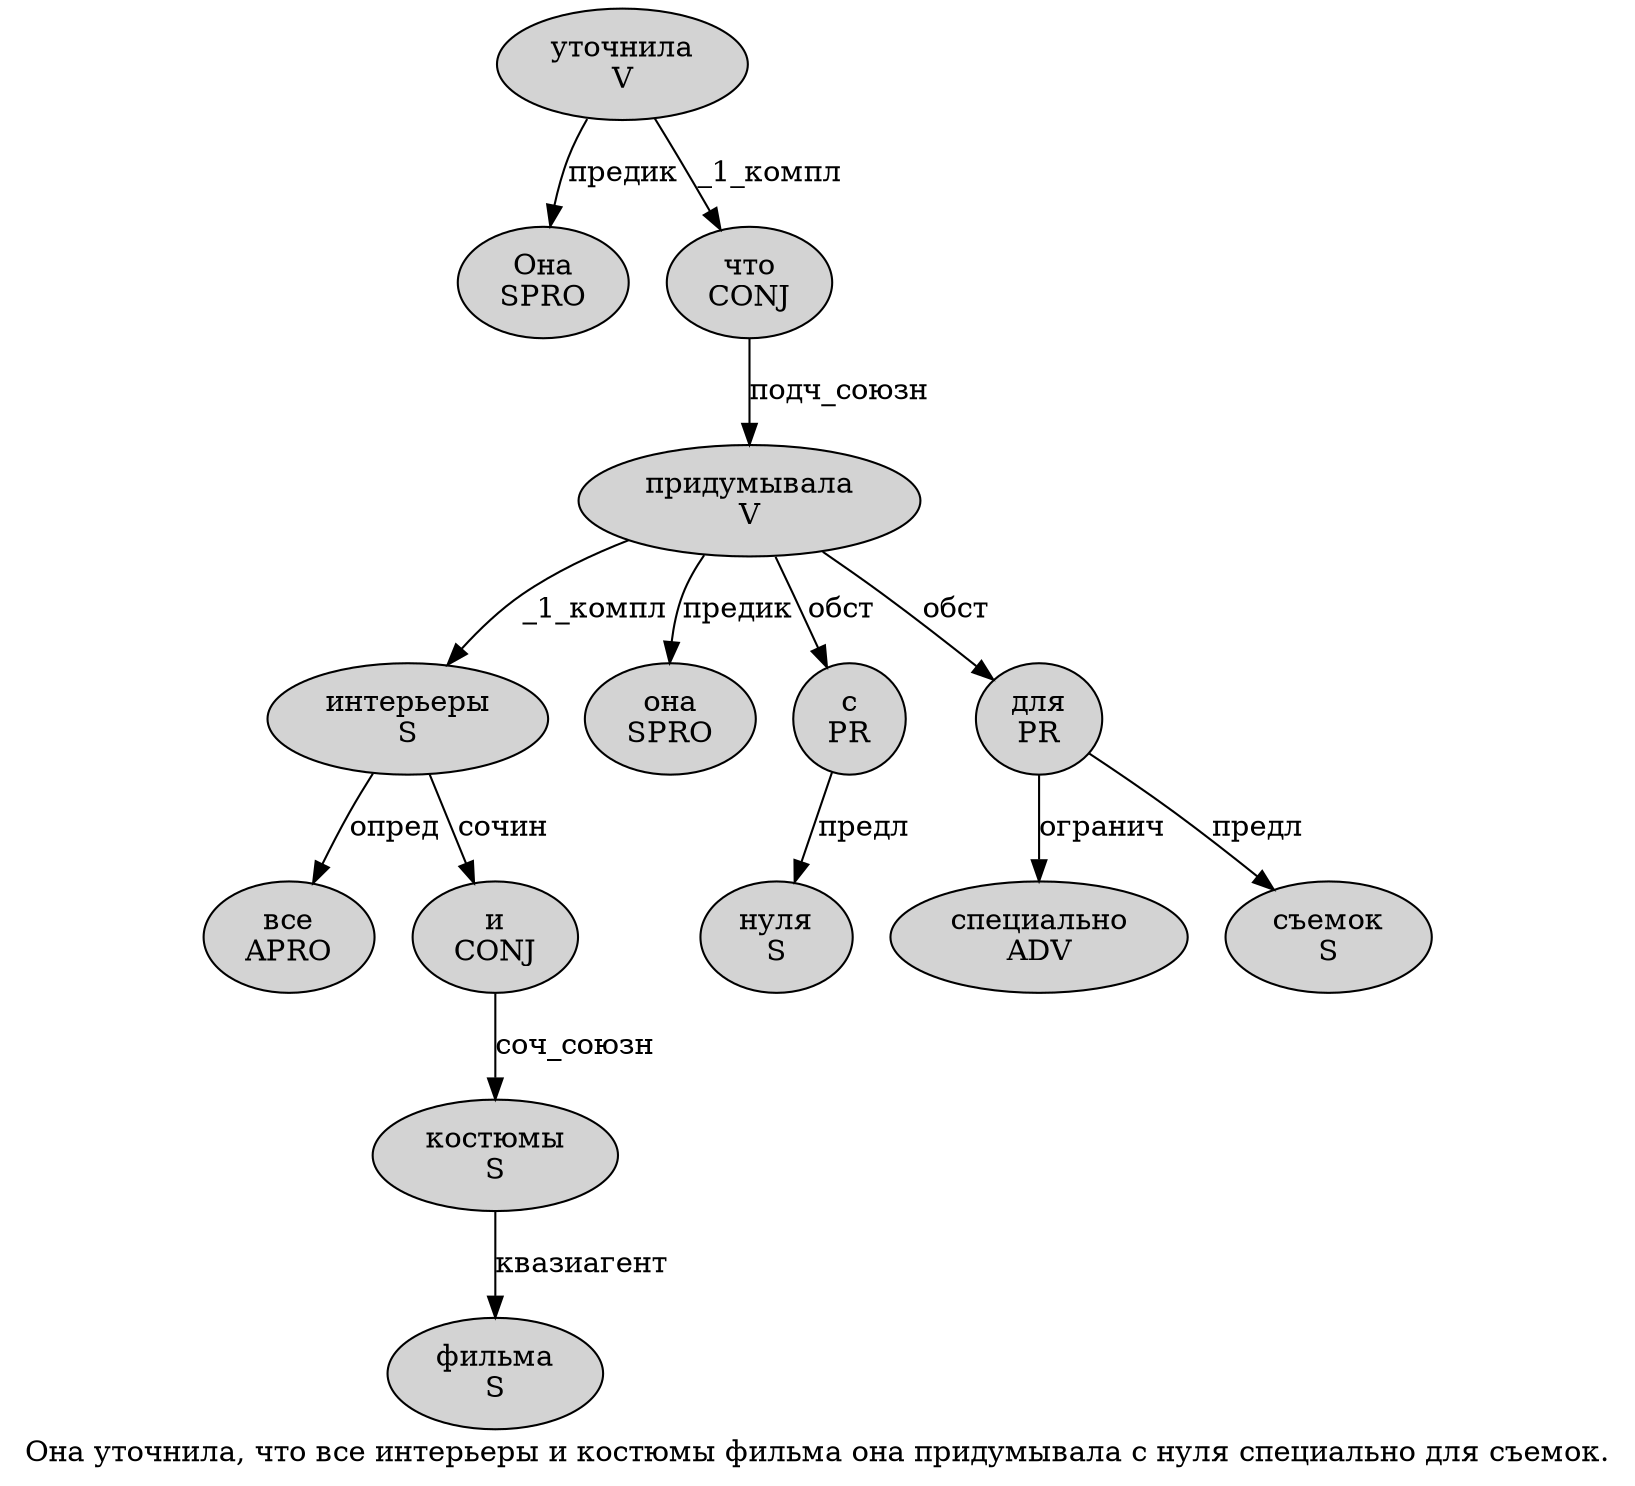 digraph SENTENCE_1513 {
	graph [label="Она уточнила, что все интерьеры и костюмы фильма она придумывала с нуля специально для съемок."]
	node [style=filled]
		0 [label="Она
SPRO" color="" fillcolor=lightgray penwidth=1 shape=ellipse]
		1 [label="уточнила
V" color="" fillcolor=lightgray penwidth=1 shape=ellipse]
		3 [label="что
CONJ" color="" fillcolor=lightgray penwidth=1 shape=ellipse]
		4 [label="все
APRO" color="" fillcolor=lightgray penwidth=1 shape=ellipse]
		5 [label="интерьеры
S" color="" fillcolor=lightgray penwidth=1 shape=ellipse]
		6 [label="и
CONJ" color="" fillcolor=lightgray penwidth=1 shape=ellipse]
		7 [label="костюмы
S" color="" fillcolor=lightgray penwidth=1 shape=ellipse]
		8 [label="фильма
S" color="" fillcolor=lightgray penwidth=1 shape=ellipse]
		9 [label="она
SPRO" color="" fillcolor=lightgray penwidth=1 shape=ellipse]
		10 [label="придумывала
V" color="" fillcolor=lightgray penwidth=1 shape=ellipse]
		11 [label="с
PR" color="" fillcolor=lightgray penwidth=1 shape=ellipse]
		12 [label="нуля
S" color="" fillcolor=lightgray penwidth=1 shape=ellipse]
		13 [label="специально
ADV" color="" fillcolor=lightgray penwidth=1 shape=ellipse]
		14 [label="для
PR" color="" fillcolor=lightgray penwidth=1 shape=ellipse]
		15 [label="съемок
S" color="" fillcolor=lightgray penwidth=1 shape=ellipse]
			3 -> 10 [label="подч_союзн"]
			1 -> 0 [label="предик"]
			1 -> 3 [label="_1_компл"]
			10 -> 5 [label="_1_компл"]
			10 -> 9 [label="предик"]
			10 -> 11 [label="обст"]
			10 -> 14 [label="обст"]
			6 -> 7 [label="соч_союзн"]
			7 -> 8 [label="квазиагент"]
			5 -> 4 [label="опред"]
			5 -> 6 [label="сочин"]
			11 -> 12 [label="предл"]
			14 -> 13 [label="огранич"]
			14 -> 15 [label="предл"]
}